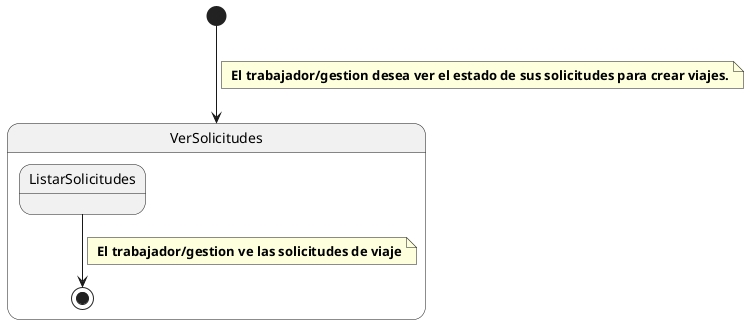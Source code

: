 @startuml VerSolicitudes
    [*] --> VerSolicitudes
note on link
 <b> El trabajador/gestion desea ver el estado de sus solicitudes para crear viajes.
end note

State VerSolicitudes{
    State ListarSolicitudes as "ListarSolicitudes"
    ListarSolicitudes --> [*]  
}
note on link
 <b> El trabajador/gestion ve las solicitudes de viaje
end note
@enduml
